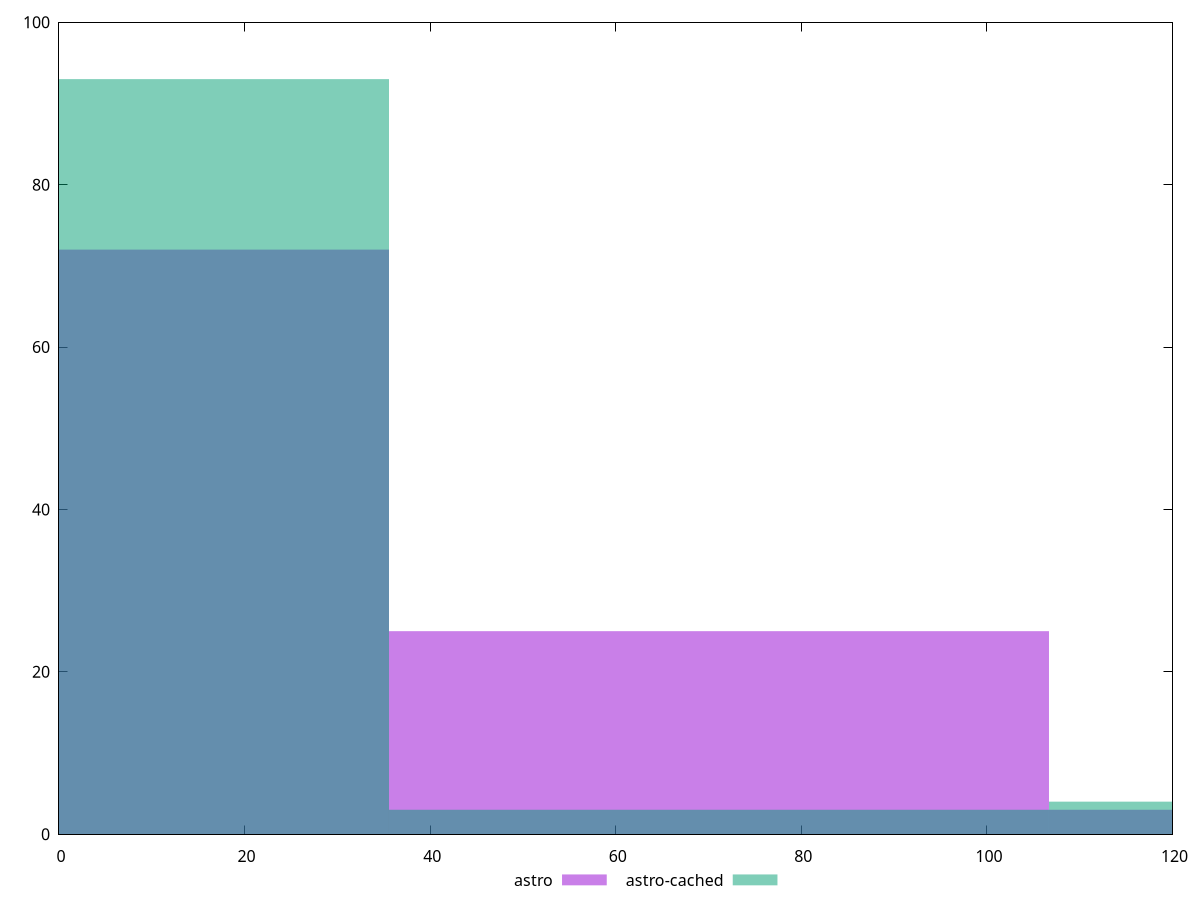reset

$astro <<EOF
0 72
71.12630780890957 25
142.25261561781915 3
EOF

$astroCached <<EOF
0 93
71.12630780890957 3
142.25261561781915 4
EOF

set key outside below
set boxwidth 71.12630780890957
set xrange [0:120]
set yrange [0:100]
set trange [0:100]
set style fill transparent solid 0.5 noborder
set terminal svg size 640, 500 enhanced background rgb 'white'
set output "reports/report_00033_2021-03-01T14-23-16.841Z/uses-http2/comparison/histogram/0_vs_1.svg"

plot $astro title "astro" with boxes, \
     $astroCached title "astro-cached" with boxes

reset
